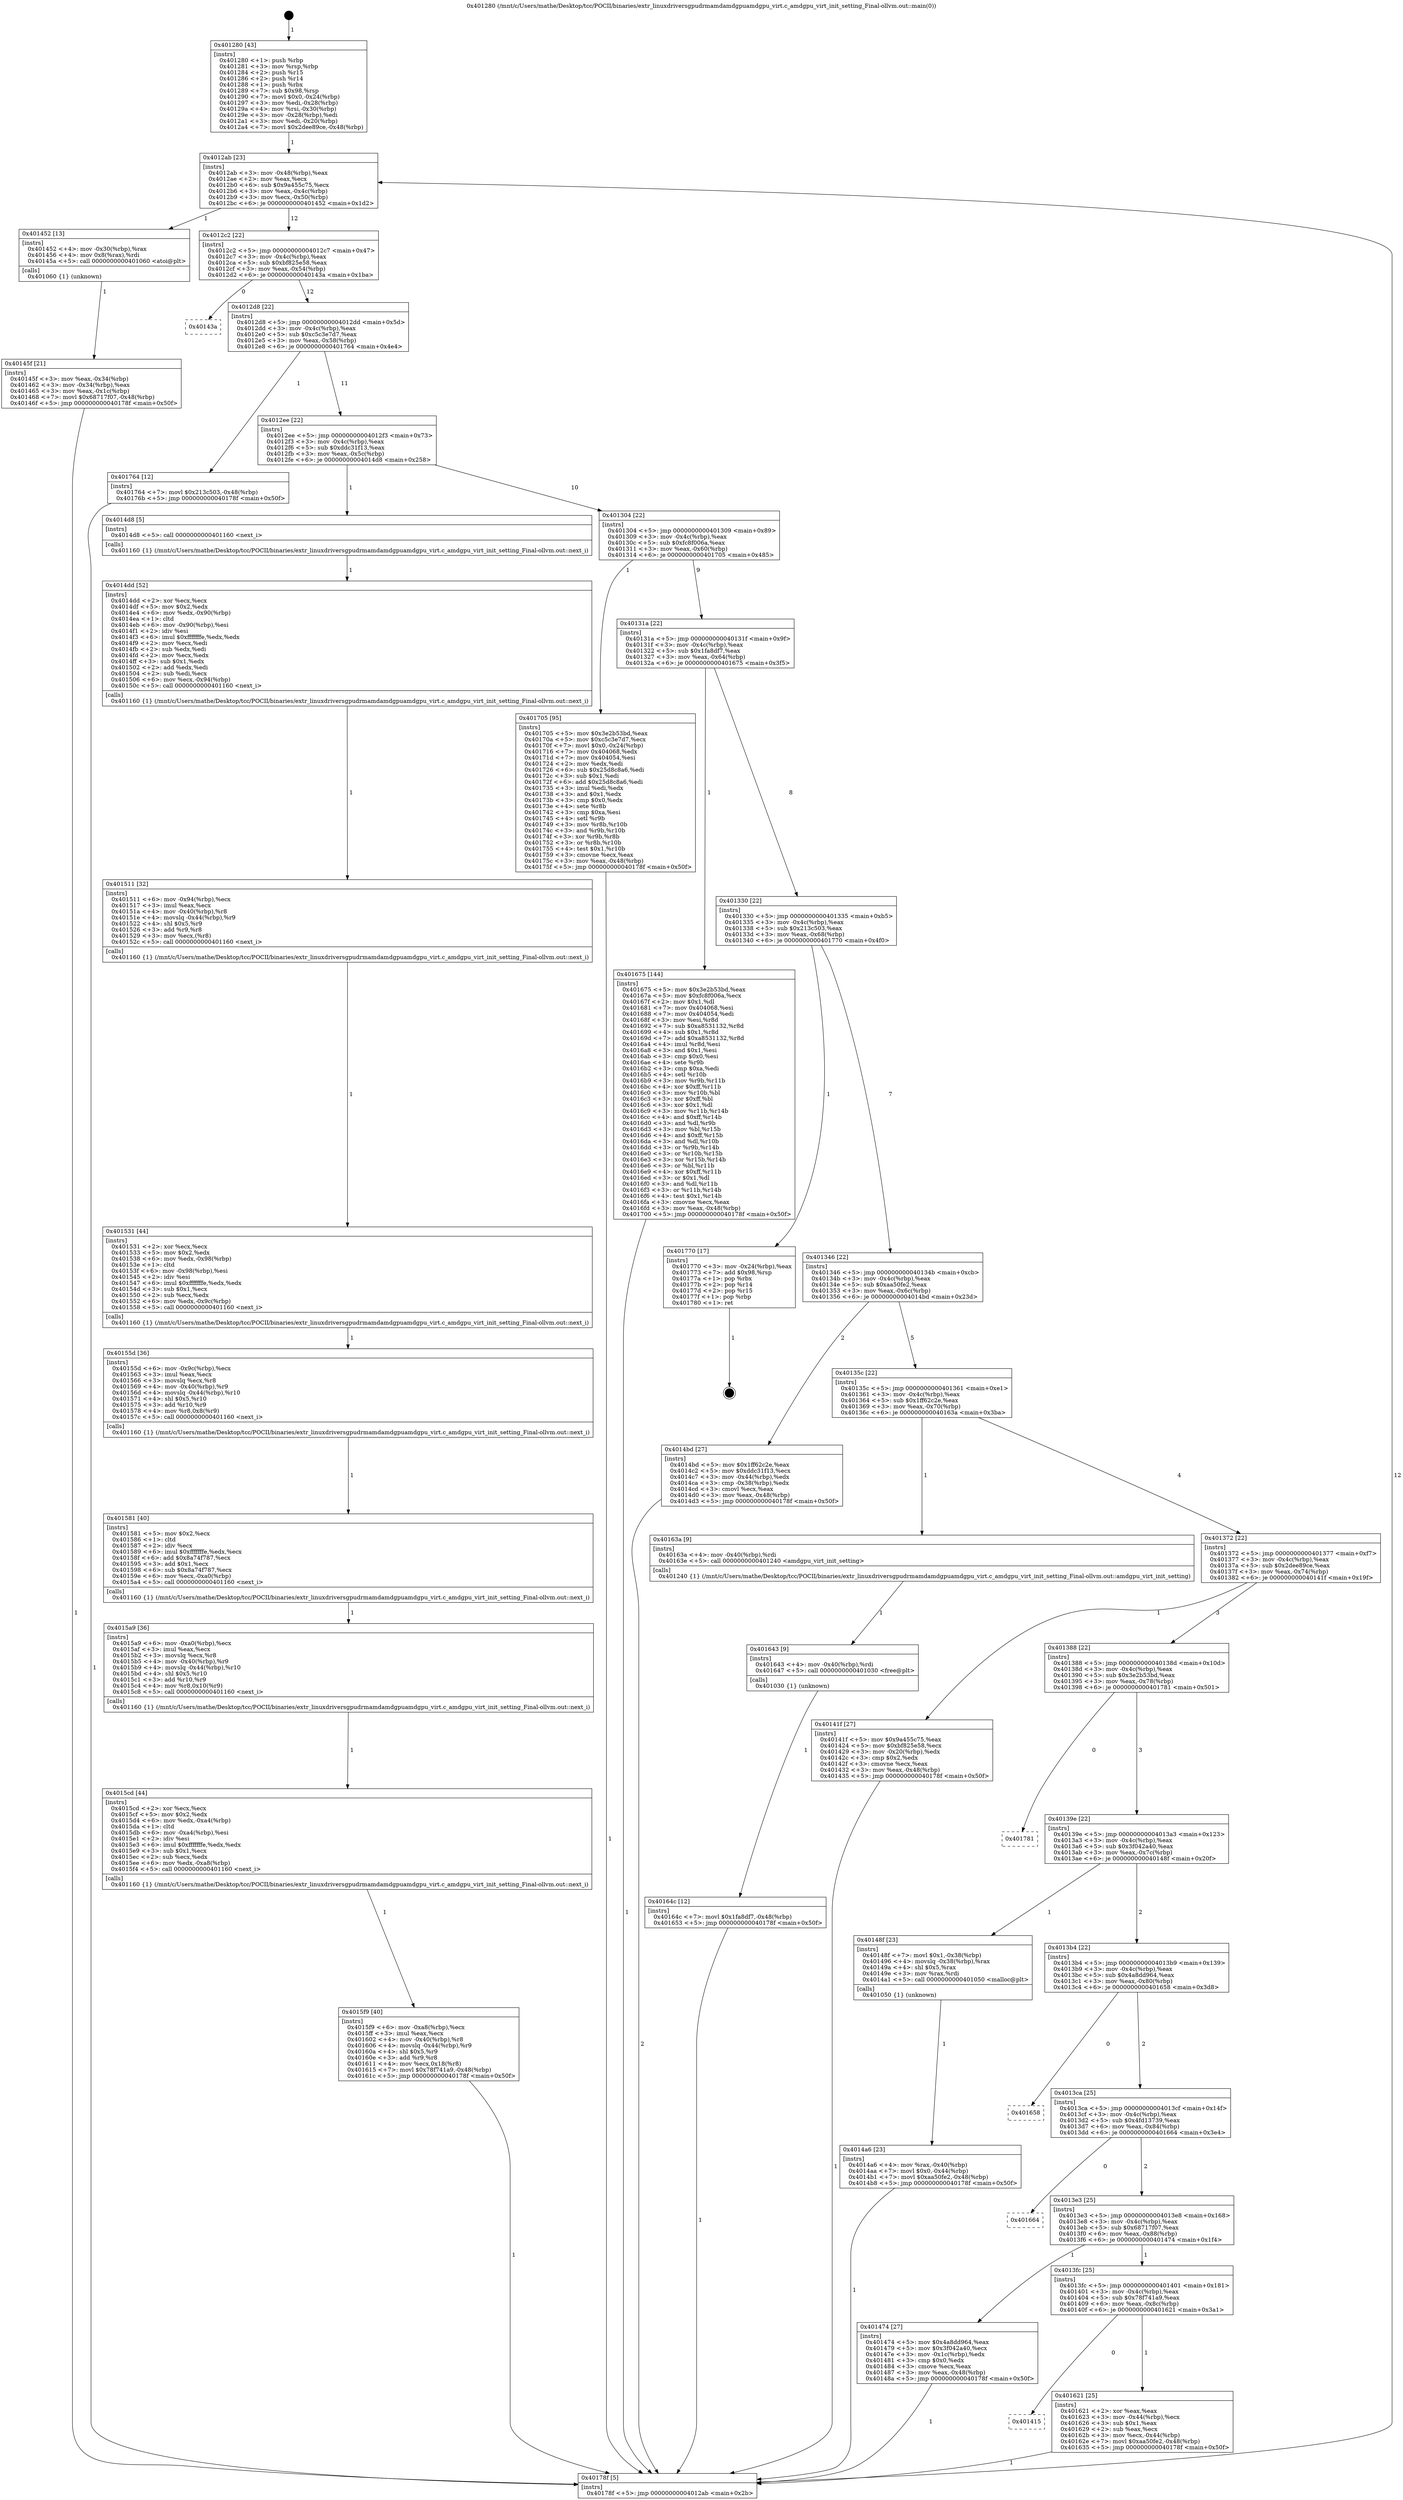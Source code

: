 digraph "0x401280" {
  label = "0x401280 (/mnt/c/Users/mathe/Desktop/tcc/POCII/binaries/extr_linuxdriversgpudrmamdamdgpuamdgpu_virt.c_amdgpu_virt_init_setting_Final-ollvm.out::main(0))"
  labelloc = "t"
  node[shape=record]

  Entry [label="",width=0.3,height=0.3,shape=circle,fillcolor=black,style=filled]
  "0x4012ab" [label="{
     0x4012ab [23]\l
     | [instrs]\l
     &nbsp;&nbsp;0x4012ab \<+3\>: mov -0x48(%rbp),%eax\l
     &nbsp;&nbsp;0x4012ae \<+2\>: mov %eax,%ecx\l
     &nbsp;&nbsp;0x4012b0 \<+6\>: sub $0x9a455c75,%ecx\l
     &nbsp;&nbsp;0x4012b6 \<+3\>: mov %eax,-0x4c(%rbp)\l
     &nbsp;&nbsp;0x4012b9 \<+3\>: mov %ecx,-0x50(%rbp)\l
     &nbsp;&nbsp;0x4012bc \<+6\>: je 0000000000401452 \<main+0x1d2\>\l
  }"]
  "0x401452" [label="{
     0x401452 [13]\l
     | [instrs]\l
     &nbsp;&nbsp;0x401452 \<+4\>: mov -0x30(%rbp),%rax\l
     &nbsp;&nbsp;0x401456 \<+4\>: mov 0x8(%rax),%rdi\l
     &nbsp;&nbsp;0x40145a \<+5\>: call 0000000000401060 \<atoi@plt\>\l
     | [calls]\l
     &nbsp;&nbsp;0x401060 \{1\} (unknown)\l
  }"]
  "0x4012c2" [label="{
     0x4012c2 [22]\l
     | [instrs]\l
     &nbsp;&nbsp;0x4012c2 \<+5\>: jmp 00000000004012c7 \<main+0x47\>\l
     &nbsp;&nbsp;0x4012c7 \<+3\>: mov -0x4c(%rbp),%eax\l
     &nbsp;&nbsp;0x4012ca \<+5\>: sub $0xbf825e58,%eax\l
     &nbsp;&nbsp;0x4012cf \<+3\>: mov %eax,-0x54(%rbp)\l
     &nbsp;&nbsp;0x4012d2 \<+6\>: je 000000000040143a \<main+0x1ba\>\l
  }"]
  Exit [label="",width=0.3,height=0.3,shape=circle,fillcolor=black,style=filled,peripheries=2]
  "0x40143a" [label="{
     0x40143a\l
  }", style=dashed]
  "0x4012d8" [label="{
     0x4012d8 [22]\l
     | [instrs]\l
     &nbsp;&nbsp;0x4012d8 \<+5\>: jmp 00000000004012dd \<main+0x5d\>\l
     &nbsp;&nbsp;0x4012dd \<+3\>: mov -0x4c(%rbp),%eax\l
     &nbsp;&nbsp;0x4012e0 \<+5\>: sub $0xc5c3e7d7,%eax\l
     &nbsp;&nbsp;0x4012e5 \<+3\>: mov %eax,-0x58(%rbp)\l
     &nbsp;&nbsp;0x4012e8 \<+6\>: je 0000000000401764 \<main+0x4e4\>\l
  }"]
  "0x40164c" [label="{
     0x40164c [12]\l
     | [instrs]\l
     &nbsp;&nbsp;0x40164c \<+7\>: movl $0x1fa8df7,-0x48(%rbp)\l
     &nbsp;&nbsp;0x401653 \<+5\>: jmp 000000000040178f \<main+0x50f\>\l
  }"]
  "0x401764" [label="{
     0x401764 [12]\l
     | [instrs]\l
     &nbsp;&nbsp;0x401764 \<+7\>: movl $0x213c503,-0x48(%rbp)\l
     &nbsp;&nbsp;0x40176b \<+5\>: jmp 000000000040178f \<main+0x50f\>\l
  }"]
  "0x4012ee" [label="{
     0x4012ee [22]\l
     | [instrs]\l
     &nbsp;&nbsp;0x4012ee \<+5\>: jmp 00000000004012f3 \<main+0x73\>\l
     &nbsp;&nbsp;0x4012f3 \<+3\>: mov -0x4c(%rbp),%eax\l
     &nbsp;&nbsp;0x4012f6 \<+5\>: sub $0xddc31f13,%eax\l
     &nbsp;&nbsp;0x4012fb \<+3\>: mov %eax,-0x5c(%rbp)\l
     &nbsp;&nbsp;0x4012fe \<+6\>: je 00000000004014d8 \<main+0x258\>\l
  }"]
  "0x401643" [label="{
     0x401643 [9]\l
     | [instrs]\l
     &nbsp;&nbsp;0x401643 \<+4\>: mov -0x40(%rbp),%rdi\l
     &nbsp;&nbsp;0x401647 \<+5\>: call 0000000000401030 \<free@plt\>\l
     | [calls]\l
     &nbsp;&nbsp;0x401030 \{1\} (unknown)\l
  }"]
  "0x4014d8" [label="{
     0x4014d8 [5]\l
     | [instrs]\l
     &nbsp;&nbsp;0x4014d8 \<+5\>: call 0000000000401160 \<next_i\>\l
     | [calls]\l
     &nbsp;&nbsp;0x401160 \{1\} (/mnt/c/Users/mathe/Desktop/tcc/POCII/binaries/extr_linuxdriversgpudrmamdamdgpuamdgpu_virt.c_amdgpu_virt_init_setting_Final-ollvm.out::next_i)\l
  }"]
  "0x401304" [label="{
     0x401304 [22]\l
     | [instrs]\l
     &nbsp;&nbsp;0x401304 \<+5\>: jmp 0000000000401309 \<main+0x89\>\l
     &nbsp;&nbsp;0x401309 \<+3\>: mov -0x4c(%rbp),%eax\l
     &nbsp;&nbsp;0x40130c \<+5\>: sub $0xfc8f006a,%eax\l
     &nbsp;&nbsp;0x401311 \<+3\>: mov %eax,-0x60(%rbp)\l
     &nbsp;&nbsp;0x401314 \<+6\>: je 0000000000401705 \<main+0x485\>\l
  }"]
  "0x401415" [label="{
     0x401415\l
  }", style=dashed]
  "0x401705" [label="{
     0x401705 [95]\l
     | [instrs]\l
     &nbsp;&nbsp;0x401705 \<+5\>: mov $0x3e2b53bd,%eax\l
     &nbsp;&nbsp;0x40170a \<+5\>: mov $0xc5c3e7d7,%ecx\l
     &nbsp;&nbsp;0x40170f \<+7\>: movl $0x0,-0x24(%rbp)\l
     &nbsp;&nbsp;0x401716 \<+7\>: mov 0x404068,%edx\l
     &nbsp;&nbsp;0x40171d \<+7\>: mov 0x404054,%esi\l
     &nbsp;&nbsp;0x401724 \<+2\>: mov %edx,%edi\l
     &nbsp;&nbsp;0x401726 \<+6\>: sub $0x25d8c8a6,%edi\l
     &nbsp;&nbsp;0x40172c \<+3\>: sub $0x1,%edi\l
     &nbsp;&nbsp;0x40172f \<+6\>: add $0x25d8c8a6,%edi\l
     &nbsp;&nbsp;0x401735 \<+3\>: imul %edi,%edx\l
     &nbsp;&nbsp;0x401738 \<+3\>: and $0x1,%edx\l
     &nbsp;&nbsp;0x40173b \<+3\>: cmp $0x0,%edx\l
     &nbsp;&nbsp;0x40173e \<+4\>: sete %r8b\l
     &nbsp;&nbsp;0x401742 \<+3\>: cmp $0xa,%esi\l
     &nbsp;&nbsp;0x401745 \<+4\>: setl %r9b\l
     &nbsp;&nbsp;0x401749 \<+3\>: mov %r8b,%r10b\l
     &nbsp;&nbsp;0x40174c \<+3\>: and %r9b,%r10b\l
     &nbsp;&nbsp;0x40174f \<+3\>: xor %r9b,%r8b\l
     &nbsp;&nbsp;0x401752 \<+3\>: or %r8b,%r10b\l
     &nbsp;&nbsp;0x401755 \<+4\>: test $0x1,%r10b\l
     &nbsp;&nbsp;0x401759 \<+3\>: cmovne %ecx,%eax\l
     &nbsp;&nbsp;0x40175c \<+3\>: mov %eax,-0x48(%rbp)\l
     &nbsp;&nbsp;0x40175f \<+5\>: jmp 000000000040178f \<main+0x50f\>\l
  }"]
  "0x40131a" [label="{
     0x40131a [22]\l
     | [instrs]\l
     &nbsp;&nbsp;0x40131a \<+5\>: jmp 000000000040131f \<main+0x9f\>\l
     &nbsp;&nbsp;0x40131f \<+3\>: mov -0x4c(%rbp),%eax\l
     &nbsp;&nbsp;0x401322 \<+5\>: sub $0x1fa8df7,%eax\l
     &nbsp;&nbsp;0x401327 \<+3\>: mov %eax,-0x64(%rbp)\l
     &nbsp;&nbsp;0x40132a \<+6\>: je 0000000000401675 \<main+0x3f5\>\l
  }"]
  "0x401621" [label="{
     0x401621 [25]\l
     | [instrs]\l
     &nbsp;&nbsp;0x401621 \<+2\>: xor %eax,%eax\l
     &nbsp;&nbsp;0x401623 \<+3\>: mov -0x44(%rbp),%ecx\l
     &nbsp;&nbsp;0x401626 \<+3\>: sub $0x1,%eax\l
     &nbsp;&nbsp;0x401629 \<+2\>: sub %eax,%ecx\l
     &nbsp;&nbsp;0x40162b \<+3\>: mov %ecx,-0x44(%rbp)\l
     &nbsp;&nbsp;0x40162e \<+7\>: movl $0xaa50fe2,-0x48(%rbp)\l
     &nbsp;&nbsp;0x401635 \<+5\>: jmp 000000000040178f \<main+0x50f\>\l
  }"]
  "0x401675" [label="{
     0x401675 [144]\l
     | [instrs]\l
     &nbsp;&nbsp;0x401675 \<+5\>: mov $0x3e2b53bd,%eax\l
     &nbsp;&nbsp;0x40167a \<+5\>: mov $0xfc8f006a,%ecx\l
     &nbsp;&nbsp;0x40167f \<+2\>: mov $0x1,%dl\l
     &nbsp;&nbsp;0x401681 \<+7\>: mov 0x404068,%esi\l
     &nbsp;&nbsp;0x401688 \<+7\>: mov 0x404054,%edi\l
     &nbsp;&nbsp;0x40168f \<+3\>: mov %esi,%r8d\l
     &nbsp;&nbsp;0x401692 \<+7\>: sub $0xa8531132,%r8d\l
     &nbsp;&nbsp;0x401699 \<+4\>: sub $0x1,%r8d\l
     &nbsp;&nbsp;0x40169d \<+7\>: add $0xa8531132,%r8d\l
     &nbsp;&nbsp;0x4016a4 \<+4\>: imul %r8d,%esi\l
     &nbsp;&nbsp;0x4016a8 \<+3\>: and $0x1,%esi\l
     &nbsp;&nbsp;0x4016ab \<+3\>: cmp $0x0,%esi\l
     &nbsp;&nbsp;0x4016ae \<+4\>: sete %r9b\l
     &nbsp;&nbsp;0x4016b2 \<+3\>: cmp $0xa,%edi\l
     &nbsp;&nbsp;0x4016b5 \<+4\>: setl %r10b\l
     &nbsp;&nbsp;0x4016b9 \<+3\>: mov %r9b,%r11b\l
     &nbsp;&nbsp;0x4016bc \<+4\>: xor $0xff,%r11b\l
     &nbsp;&nbsp;0x4016c0 \<+3\>: mov %r10b,%bl\l
     &nbsp;&nbsp;0x4016c3 \<+3\>: xor $0xff,%bl\l
     &nbsp;&nbsp;0x4016c6 \<+3\>: xor $0x1,%dl\l
     &nbsp;&nbsp;0x4016c9 \<+3\>: mov %r11b,%r14b\l
     &nbsp;&nbsp;0x4016cc \<+4\>: and $0xff,%r14b\l
     &nbsp;&nbsp;0x4016d0 \<+3\>: and %dl,%r9b\l
     &nbsp;&nbsp;0x4016d3 \<+3\>: mov %bl,%r15b\l
     &nbsp;&nbsp;0x4016d6 \<+4\>: and $0xff,%r15b\l
     &nbsp;&nbsp;0x4016da \<+3\>: and %dl,%r10b\l
     &nbsp;&nbsp;0x4016dd \<+3\>: or %r9b,%r14b\l
     &nbsp;&nbsp;0x4016e0 \<+3\>: or %r10b,%r15b\l
     &nbsp;&nbsp;0x4016e3 \<+3\>: xor %r15b,%r14b\l
     &nbsp;&nbsp;0x4016e6 \<+3\>: or %bl,%r11b\l
     &nbsp;&nbsp;0x4016e9 \<+4\>: xor $0xff,%r11b\l
     &nbsp;&nbsp;0x4016ed \<+3\>: or $0x1,%dl\l
     &nbsp;&nbsp;0x4016f0 \<+3\>: and %dl,%r11b\l
     &nbsp;&nbsp;0x4016f3 \<+3\>: or %r11b,%r14b\l
     &nbsp;&nbsp;0x4016f6 \<+4\>: test $0x1,%r14b\l
     &nbsp;&nbsp;0x4016fa \<+3\>: cmovne %ecx,%eax\l
     &nbsp;&nbsp;0x4016fd \<+3\>: mov %eax,-0x48(%rbp)\l
     &nbsp;&nbsp;0x401700 \<+5\>: jmp 000000000040178f \<main+0x50f\>\l
  }"]
  "0x401330" [label="{
     0x401330 [22]\l
     | [instrs]\l
     &nbsp;&nbsp;0x401330 \<+5\>: jmp 0000000000401335 \<main+0xb5\>\l
     &nbsp;&nbsp;0x401335 \<+3\>: mov -0x4c(%rbp),%eax\l
     &nbsp;&nbsp;0x401338 \<+5\>: sub $0x213c503,%eax\l
     &nbsp;&nbsp;0x40133d \<+3\>: mov %eax,-0x68(%rbp)\l
     &nbsp;&nbsp;0x401340 \<+6\>: je 0000000000401770 \<main+0x4f0\>\l
  }"]
  "0x4015f9" [label="{
     0x4015f9 [40]\l
     | [instrs]\l
     &nbsp;&nbsp;0x4015f9 \<+6\>: mov -0xa8(%rbp),%ecx\l
     &nbsp;&nbsp;0x4015ff \<+3\>: imul %eax,%ecx\l
     &nbsp;&nbsp;0x401602 \<+4\>: mov -0x40(%rbp),%r8\l
     &nbsp;&nbsp;0x401606 \<+4\>: movslq -0x44(%rbp),%r9\l
     &nbsp;&nbsp;0x40160a \<+4\>: shl $0x5,%r9\l
     &nbsp;&nbsp;0x40160e \<+3\>: add %r9,%r8\l
     &nbsp;&nbsp;0x401611 \<+4\>: mov %ecx,0x18(%r8)\l
     &nbsp;&nbsp;0x401615 \<+7\>: movl $0x78f741a9,-0x48(%rbp)\l
     &nbsp;&nbsp;0x40161c \<+5\>: jmp 000000000040178f \<main+0x50f\>\l
  }"]
  "0x401770" [label="{
     0x401770 [17]\l
     | [instrs]\l
     &nbsp;&nbsp;0x401770 \<+3\>: mov -0x24(%rbp),%eax\l
     &nbsp;&nbsp;0x401773 \<+7\>: add $0x98,%rsp\l
     &nbsp;&nbsp;0x40177a \<+1\>: pop %rbx\l
     &nbsp;&nbsp;0x40177b \<+2\>: pop %r14\l
     &nbsp;&nbsp;0x40177d \<+2\>: pop %r15\l
     &nbsp;&nbsp;0x40177f \<+1\>: pop %rbp\l
     &nbsp;&nbsp;0x401780 \<+1\>: ret\l
  }"]
  "0x401346" [label="{
     0x401346 [22]\l
     | [instrs]\l
     &nbsp;&nbsp;0x401346 \<+5\>: jmp 000000000040134b \<main+0xcb\>\l
     &nbsp;&nbsp;0x40134b \<+3\>: mov -0x4c(%rbp),%eax\l
     &nbsp;&nbsp;0x40134e \<+5\>: sub $0xaa50fe2,%eax\l
     &nbsp;&nbsp;0x401353 \<+3\>: mov %eax,-0x6c(%rbp)\l
     &nbsp;&nbsp;0x401356 \<+6\>: je 00000000004014bd \<main+0x23d\>\l
  }"]
  "0x4015cd" [label="{
     0x4015cd [44]\l
     | [instrs]\l
     &nbsp;&nbsp;0x4015cd \<+2\>: xor %ecx,%ecx\l
     &nbsp;&nbsp;0x4015cf \<+5\>: mov $0x2,%edx\l
     &nbsp;&nbsp;0x4015d4 \<+6\>: mov %edx,-0xa4(%rbp)\l
     &nbsp;&nbsp;0x4015da \<+1\>: cltd\l
     &nbsp;&nbsp;0x4015db \<+6\>: mov -0xa4(%rbp),%esi\l
     &nbsp;&nbsp;0x4015e1 \<+2\>: idiv %esi\l
     &nbsp;&nbsp;0x4015e3 \<+6\>: imul $0xfffffffe,%edx,%edx\l
     &nbsp;&nbsp;0x4015e9 \<+3\>: sub $0x1,%ecx\l
     &nbsp;&nbsp;0x4015ec \<+2\>: sub %ecx,%edx\l
     &nbsp;&nbsp;0x4015ee \<+6\>: mov %edx,-0xa8(%rbp)\l
     &nbsp;&nbsp;0x4015f4 \<+5\>: call 0000000000401160 \<next_i\>\l
     | [calls]\l
     &nbsp;&nbsp;0x401160 \{1\} (/mnt/c/Users/mathe/Desktop/tcc/POCII/binaries/extr_linuxdriversgpudrmamdamdgpuamdgpu_virt.c_amdgpu_virt_init_setting_Final-ollvm.out::next_i)\l
  }"]
  "0x4014bd" [label="{
     0x4014bd [27]\l
     | [instrs]\l
     &nbsp;&nbsp;0x4014bd \<+5\>: mov $0x1ff62c2e,%eax\l
     &nbsp;&nbsp;0x4014c2 \<+5\>: mov $0xddc31f13,%ecx\l
     &nbsp;&nbsp;0x4014c7 \<+3\>: mov -0x44(%rbp),%edx\l
     &nbsp;&nbsp;0x4014ca \<+3\>: cmp -0x38(%rbp),%edx\l
     &nbsp;&nbsp;0x4014cd \<+3\>: cmovl %ecx,%eax\l
     &nbsp;&nbsp;0x4014d0 \<+3\>: mov %eax,-0x48(%rbp)\l
     &nbsp;&nbsp;0x4014d3 \<+5\>: jmp 000000000040178f \<main+0x50f\>\l
  }"]
  "0x40135c" [label="{
     0x40135c [22]\l
     | [instrs]\l
     &nbsp;&nbsp;0x40135c \<+5\>: jmp 0000000000401361 \<main+0xe1\>\l
     &nbsp;&nbsp;0x401361 \<+3\>: mov -0x4c(%rbp),%eax\l
     &nbsp;&nbsp;0x401364 \<+5\>: sub $0x1ff62c2e,%eax\l
     &nbsp;&nbsp;0x401369 \<+3\>: mov %eax,-0x70(%rbp)\l
     &nbsp;&nbsp;0x40136c \<+6\>: je 000000000040163a \<main+0x3ba\>\l
  }"]
  "0x4015a9" [label="{
     0x4015a9 [36]\l
     | [instrs]\l
     &nbsp;&nbsp;0x4015a9 \<+6\>: mov -0xa0(%rbp),%ecx\l
     &nbsp;&nbsp;0x4015af \<+3\>: imul %eax,%ecx\l
     &nbsp;&nbsp;0x4015b2 \<+3\>: movslq %ecx,%r8\l
     &nbsp;&nbsp;0x4015b5 \<+4\>: mov -0x40(%rbp),%r9\l
     &nbsp;&nbsp;0x4015b9 \<+4\>: movslq -0x44(%rbp),%r10\l
     &nbsp;&nbsp;0x4015bd \<+4\>: shl $0x5,%r10\l
     &nbsp;&nbsp;0x4015c1 \<+3\>: add %r10,%r9\l
     &nbsp;&nbsp;0x4015c4 \<+4\>: mov %r8,0x10(%r9)\l
     &nbsp;&nbsp;0x4015c8 \<+5\>: call 0000000000401160 \<next_i\>\l
     | [calls]\l
     &nbsp;&nbsp;0x401160 \{1\} (/mnt/c/Users/mathe/Desktop/tcc/POCII/binaries/extr_linuxdriversgpudrmamdamdgpuamdgpu_virt.c_amdgpu_virt_init_setting_Final-ollvm.out::next_i)\l
  }"]
  "0x40163a" [label="{
     0x40163a [9]\l
     | [instrs]\l
     &nbsp;&nbsp;0x40163a \<+4\>: mov -0x40(%rbp),%rdi\l
     &nbsp;&nbsp;0x40163e \<+5\>: call 0000000000401240 \<amdgpu_virt_init_setting\>\l
     | [calls]\l
     &nbsp;&nbsp;0x401240 \{1\} (/mnt/c/Users/mathe/Desktop/tcc/POCII/binaries/extr_linuxdriversgpudrmamdamdgpuamdgpu_virt.c_amdgpu_virt_init_setting_Final-ollvm.out::amdgpu_virt_init_setting)\l
  }"]
  "0x401372" [label="{
     0x401372 [22]\l
     | [instrs]\l
     &nbsp;&nbsp;0x401372 \<+5\>: jmp 0000000000401377 \<main+0xf7\>\l
     &nbsp;&nbsp;0x401377 \<+3\>: mov -0x4c(%rbp),%eax\l
     &nbsp;&nbsp;0x40137a \<+5\>: sub $0x2dee89ce,%eax\l
     &nbsp;&nbsp;0x40137f \<+3\>: mov %eax,-0x74(%rbp)\l
     &nbsp;&nbsp;0x401382 \<+6\>: je 000000000040141f \<main+0x19f\>\l
  }"]
  "0x401581" [label="{
     0x401581 [40]\l
     | [instrs]\l
     &nbsp;&nbsp;0x401581 \<+5\>: mov $0x2,%ecx\l
     &nbsp;&nbsp;0x401586 \<+1\>: cltd\l
     &nbsp;&nbsp;0x401587 \<+2\>: idiv %ecx\l
     &nbsp;&nbsp;0x401589 \<+6\>: imul $0xfffffffe,%edx,%ecx\l
     &nbsp;&nbsp;0x40158f \<+6\>: add $0x8a74f787,%ecx\l
     &nbsp;&nbsp;0x401595 \<+3\>: add $0x1,%ecx\l
     &nbsp;&nbsp;0x401598 \<+6\>: sub $0x8a74f787,%ecx\l
     &nbsp;&nbsp;0x40159e \<+6\>: mov %ecx,-0xa0(%rbp)\l
     &nbsp;&nbsp;0x4015a4 \<+5\>: call 0000000000401160 \<next_i\>\l
     | [calls]\l
     &nbsp;&nbsp;0x401160 \{1\} (/mnt/c/Users/mathe/Desktop/tcc/POCII/binaries/extr_linuxdriversgpudrmamdamdgpuamdgpu_virt.c_amdgpu_virt_init_setting_Final-ollvm.out::next_i)\l
  }"]
  "0x40141f" [label="{
     0x40141f [27]\l
     | [instrs]\l
     &nbsp;&nbsp;0x40141f \<+5\>: mov $0x9a455c75,%eax\l
     &nbsp;&nbsp;0x401424 \<+5\>: mov $0xbf825e58,%ecx\l
     &nbsp;&nbsp;0x401429 \<+3\>: mov -0x20(%rbp),%edx\l
     &nbsp;&nbsp;0x40142c \<+3\>: cmp $0x2,%edx\l
     &nbsp;&nbsp;0x40142f \<+3\>: cmovne %ecx,%eax\l
     &nbsp;&nbsp;0x401432 \<+3\>: mov %eax,-0x48(%rbp)\l
     &nbsp;&nbsp;0x401435 \<+5\>: jmp 000000000040178f \<main+0x50f\>\l
  }"]
  "0x401388" [label="{
     0x401388 [22]\l
     | [instrs]\l
     &nbsp;&nbsp;0x401388 \<+5\>: jmp 000000000040138d \<main+0x10d\>\l
     &nbsp;&nbsp;0x40138d \<+3\>: mov -0x4c(%rbp),%eax\l
     &nbsp;&nbsp;0x401390 \<+5\>: sub $0x3e2b53bd,%eax\l
     &nbsp;&nbsp;0x401395 \<+3\>: mov %eax,-0x78(%rbp)\l
     &nbsp;&nbsp;0x401398 \<+6\>: je 0000000000401781 \<main+0x501\>\l
  }"]
  "0x40178f" [label="{
     0x40178f [5]\l
     | [instrs]\l
     &nbsp;&nbsp;0x40178f \<+5\>: jmp 00000000004012ab \<main+0x2b\>\l
  }"]
  "0x401280" [label="{
     0x401280 [43]\l
     | [instrs]\l
     &nbsp;&nbsp;0x401280 \<+1\>: push %rbp\l
     &nbsp;&nbsp;0x401281 \<+3\>: mov %rsp,%rbp\l
     &nbsp;&nbsp;0x401284 \<+2\>: push %r15\l
     &nbsp;&nbsp;0x401286 \<+2\>: push %r14\l
     &nbsp;&nbsp;0x401288 \<+1\>: push %rbx\l
     &nbsp;&nbsp;0x401289 \<+7\>: sub $0x98,%rsp\l
     &nbsp;&nbsp;0x401290 \<+7\>: movl $0x0,-0x24(%rbp)\l
     &nbsp;&nbsp;0x401297 \<+3\>: mov %edi,-0x28(%rbp)\l
     &nbsp;&nbsp;0x40129a \<+4\>: mov %rsi,-0x30(%rbp)\l
     &nbsp;&nbsp;0x40129e \<+3\>: mov -0x28(%rbp),%edi\l
     &nbsp;&nbsp;0x4012a1 \<+3\>: mov %edi,-0x20(%rbp)\l
     &nbsp;&nbsp;0x4012a4 \<+7\>: movl $0x2dee89ce,-0x48(%rbp)\l
  }"]
  "0x40145f" [label="{
     0x40145f [21]\l
     | [instrs]\l
     &nbsp;&nbsp;0x40145f \<+3\>: mov %eax,-0x34(%rbp)\l
     &nbsp;&nbsp;0x401462 \<+3\>: mov -0x34(%rbp),%eax\l
     &nbsp;&nbsp;0x401465 \<+3\>: mov %eax,-0x1c(%rbp)\l
     &nbsp;&nbsp;0x401468 \<+7\>: movl $0x68717f07,-0x48(%rbp)\l
     &nbsp;&nbsp;0x40146f \<+5\>: jmp 000000000040178f \<main+0x50f\>\l
  }"]
  "0x40155d" [label="{
     0x40155d [36]\l
     | [instrs]\l
     &nbsp;&nbsp;0x40155d \<+6\>: mov -0x9c(%rbp),%ecx\l
     &nbsp;&nbsp;0x401563 \<+3\>: imul %eax,%ecx\l
     &nbsp;&nbsp;0x401566 \<+3\>: movslq %ecx,%r8\l
     &nbsp;&nbsp;0x401569 \<+4\>: mov -0x40(%rbp),%r9\l
     &nbsp;&nbsp;0x40156d \<+4\>: movslq -0x44(%rbp),%r10\l
     &nbsp;&nbsp;0x401571 \<+4\>: shl $0x5,%r10\l
     &nbsp;&nbsp;0x401575 \<+3\>: add %r10,%r9\l
     &nbsp;&nbsp;0x401578 \<+4\>: mov %r8,0x8(%r9)\l
     &nbsp;&nbsp;0x40157c \<+5\>: call 0000000000401160 \<next_i\>\l
     | [calls]\l
     &nbsp;&nbsp;0x401160 \{1\} (/mnt/c/Users/mathe/Desktop/tcc/POCII/binaries/extr_linuxdriversgpudrmamdamdgpuamdgpu_virt.c_amdgpu_virt_init_setting_Final-ollvm.out::next_i)\l
  }"]
  "0x401781" [label="{
     0x401781\l
  }", style=dashed]
  "0x40139e" [label="{
     0x40139e [22]\l
     | [instrs]\l
     &nbsp;&nbsp;0x40139e \<+5\>: jmp 00000000004013a3 \<main+0x123\>\l
     &nbsp;&nbsp;0x4013a3 \<+3\>: mov -0x4c(%rbp),%eax\l
     &nbsp;&nbsp;0x4013a6 \<+5\>: sub $0x3f042a40,%eax\l
     &nbsp;&nbsp;0x4013ab \<+3\>: mov %eax,-0x7c(%rbp)\l
     &nbsp;&nbsp;0x4013ae \<+6\>: je 000000000040148f \<main+0x20f\>\l
  }"]
  "0x401531" [label="{
     0x401531 [44]\l
     | [instrs]\l
     &nbsp;&nbsp;0x401531 \<+2\>: xor %ecx,%ecx\l
     &nbsp;&nbsp;0x401533 \<+5\>: mov $0x2,%edx\l
     &nbsp;&nbsp;0x401538 \<+6\>: mov %edx,-0x98(%rbp)\l
     &nbsp;&nbsp;0x40153e \<+1\>: cltd\l
     &nbsp;&nbsp;0x40153f \<+6\>: mov -0x98(%rbp),%esi\l
     &nbsp;&nbsp;0x401545 \<+2\>: idiv %esi\l
     &nbsp;&nbsp;0x401547 \<+6\>: imul $0xfffffffe,%edx,%edx\l
     &nbsp;&nbsp;0x40154d \<+3\>: sub $0x1,%ecx\l
     &nbsp;&nbsp;0x401550 \<+2\>: sub %ecx,%edx\l
     &nbsp;&nbsp;0x401552 \<+6\>: mov %edx,-0x9c(%rbp)\l
     &nbsp;&nbsp;0x401558 \<+5\>: call 0000000000401160 \<next_i\>\l
     | [calls]\l
     &nbsp;&nbsp;0x401160 \{1\} (/mnt/c/Users/mathe/Desktop/tcc/POCII/binaries/extr_linuxdriversgpudrmamdamdgpuamdgpu_virt.c_amdgpu_virt_init_setting_Final-ollvm.out::next_i)\l
  }"]
  "0x40148f" [label="{
     0x40148f [23]\l
     | [instrs]\l
     &nbsp;&nbsp;0x40148f \<+7\>: movl $0x1,-0x38(%rbp)\l
     &nbsp;&nbsp;0x401496 \<+4\>: movslq -0x38(%rbp),%rax\l
     &nbsp;&nbsp;0x40149a \<+4\>: shl $0x5,%rax\l
     &nbsp;&nbsp;0x40149e \<+3\>: mov %rax,%rdi\l
     &nbsp;&nbsp;0x4014a1 \<+5\>: call 0000000000401050 \<malloc@plt\>\l
     | [calls]\l
     &nbsp;&nbsp;0x401050 \{1\} (unknown)\l
  }"]
  "0x4013b4" [label="{
     0x4013b4 [22]\l
     | [instrs]\l
     &nbsp;&nbsp;0x4013b4 \<+5\>: jmp 00000000004013b9 \<main+0x139\>\l
     &nbsp;&nbsp;0x4013b9 \<+3\>: mov -0x4c(%rbp),%eax\l
     &nbsp;&nbsp;0x4013bc \<+5\>: sub $0x4a8dd964,%eax\l
     &nbsp;&nbsp;0x4013c1 \<+3\>: mov %eax,-0x80(%rbp)\l
     &nbsp;&nbsp;0x4013c4 \<+6\>: je 0000000000401658 \<main+0x3d8\>\l
  }"]
  "0x401511" [label="{
     0x401511 [32]\l
     | [instrs]\l
     &nbsp;&nbsp;0x401511 \<+6\>: mov -0x94(%rbp),%ecx\l
     &nbsp;&nbsp;0x401517 \<+3\>: imul %eax,%ecx\l
     &nbsp;&nbsp;0x40151a \<+4\>: mov -0x40(%rbp),%r8\l
     &nbsp;&nbsp;0x40151e \<+4\>: movslq -0x44(%rbp),%r9\l
     &nbsp;&nbsp;0x401522 \<+4\>: shl $0x5,%r9\l
     &nbsp;&nbsp;0x401526 \<+3\>: add %r9,%r8\l
     &nbsp;&nbsp;0x401529 \<+3\>: mov %ecx,(%r8)\l
     &nbsp;&nbsp;0x40152c \<+5\>: call 0000000000401160 \<next_i\>\l
     | [calls]\l
     &nbsp;&nbsp;0x401160 \{1\} (/mnt/c/Users/mathe/Desktop/tcc/POCII/binaries/extr_linuxdriversgpudrmamdamdgpuamdgpu_virt.c_amdgpu_virt_init_setting_Final-ollvm.out::next_i)\l
  }"]
  "0x401658" [label="{
     0x401658\l
  }", style=dashed]
  "0x4013ca" [label="{
     0x4013ca [25]\l
     | [instrs]\l
     &nbsp;&nbsp;0x4013ca \<+5\>: jmp 00000000004013cf \<main+0x14f\>\l
     &nbsp;&nbsp;0x4013cf \<+3\>: mov -0x4c(%rbp),%eax\l
     &nbsp;&nbsp;0x4013d2 \<+5\>: sub $0x4fd13739,%eax\l
     &nbsp;&nbsp;0x4013d7 \<+6\>: mov %eax,-0x84(%rbp)\l
     &nbsp;&nbsp;0x4013dd \<+6\>: je 0000000000401664 \<main+0x3e4\>\l
  }"]
  "0x4014dd" [label="{
     0x4014dd [52]\l
     | [instrs]\l
     &nbsp;&nbsp;0x4014dd \<+2\>: xor %ecx,%ecx\l
     &nbsp;&nbsp;0x4014df \<+5\>: mov $0x2,%edx\l
     &nbsp;&nbsp;0x4014e4 \<+6\>: mov %edx,-0x90(%rbp)\l
     &nbsp;&nbsp;0x4014ea \<+1\>: cltd\l
     &nbsp;&nbsp;0x4014eb \<+6\>: mov -0x90(%rbp),%esi\l
     &nbsp;&nbsp;0x4014f1 \<+2\>: idiv %esi\l
     &nbsp;&nbsp;0x4014f3 \<+6\>: imul $0xfffffffe,%edx,%edx\l
     &nbsp;&nbsp;0x4014f9 \<+2\>: mov %ecx,%edi\l
     &nbsp;&nbsp;0x4014fb \<+2\>: sub %edx,%edi\l
     &nbsp;&nbsp;0x4014fd \<+2\>: mov %ecx,%edx\l
     &nbsp;&nbsp;0x4014ff \<+3\>: sub $0x1,%edx\l
     &nbsp;&nbsp;0x401502 \<+2\>: add %edx,%edi\l
     &nbsp;&nbsp;0x401504 \<+2\>: sub %edi,%ecx\l
     &nbsp;&nbsp;0x401506 \<+6\>: mov %ecx,-0x94(%rbp)\l
     &nbsp;&nbsp;0x40150c \<+5\>: call 0000000000401160 \<next_i\>\l
     | [calls]\l
     &nbsp;&nbsp;0x401160 \{1\} (/mnt/c/Users/mathe/Desktop/tcc/POCII/binaries/extr_linuxdriversgpudrmamdamdgpuamdgpu_virt.c_amdgpu_virt_init_setting_Final-ollvm.out::next_i)\l
  }"]
  "0x401664" [label="{
     0x401664\l
  }", style=dashed]
  "0x4013e3" [label="{
     0x4013e3 [25]\l
     | [instrs]\l
     &nbsp;&nbsp;0x4013e3 \<+5\>: jmp 00000000004013e8 \<main+0x168\>\l
     &nbsp;&nbsp;0x4013e8 \<+3\>: mov -0x4c(%rbp),%eax\l
     &nbsp;&nbsp;0x4013eb \<+5\>: sub $0x68717f07,%eax\l
     &nbsp;&nbsp;0x4013f0 \<+6\>: mov %eax,-0x88(%rbp)\l
     &nbsp;&nbsp;0x4013f6 \<+6\>: je 0000000000401474 \<main+0x1f4\>\l
  }"]
  "0x4014a6" [label="{
     0x4014a6 [23]\l
     | [instrs]\l
     &nbsp;&nbsp;0x4014a6 \<+4\>: mov %rax,-0x40(%rbp)\l
     &nbsp;&nbsp;0x4014aa \<+7\>: movl $0x0,-0x44(%rbp)\l
     &nbsp;&nbsp;0x4014b1 \<+7\>: movl $0xaa50fe2,-0x48(%rbp)\l
     &nbsp;&nbsp;0x4014b8 \<+5\>: jmp 000000000040178f \<main+0x50f\>\l
  }"]
  "0x401474" [label="{
     0x401474 [27]\l
     | [instrs]\l
     &nbsp;&nbsp;0x401474 \<+5\>: mov $0x4a8dd964,%eax\l
     &nbsp;&nbsp;0x401479 \<+5\>: mov $0x3f042a40,%ecx\l
     &nbsp;&nbsp;0x40147e \<+3\>: mov -0x1c(%rbp),%edx\l
     &nbsp;&nbsp;0x401481 \<+3\>: cmp $0x0,%edx\l
     &nbsp;&nbsp;0x401484 \<+3\>: cmove %ecx,%eax\l
     &nbsp;&nbsp;0x401487 \<+3\>: mov %eax,-0x48(%rbp)\l
     &nbsp;&nbsp;0x40148a \<+5\>: jmp 000000000040178f \<main+0x50f\>\l
  }"]
  "0x4013fc" [label="{
     0x4013fc [25]\l
     | [instrs]\l
     &nbsp;&nbsp;0x4013fc \<+5\>: jmp 0000000000401401 \<main+0x181\>\l
     &nbsp;&nbsp;0x401401 \<+3\>: mov -0x4c(%rbp),%eax\l
     &nbsp;&nbsp;0x401404 \<+5\>: sub $0x78f741a9,%eax\l
     &nbsp;&nbsp;0x401409 \<+6\>: mov %eax,-0x8c(%rbp)\l
     &nbsp;&nbsp;0x40140f \<+6\>: je 0000000000401621 \<main+0x3a1\>\l
  }"]
  Entry -> "0x401280" [label=" 1"]
  "0x4012ab" -> "0x401452" [label=" 1"]
  "0x4012ab" -> "0x4012c2" [label=" 12"]
  "0x401770" -> Exit [label=" 1"]
  "0x4012c2" -> "0x40143a" [label=" 0"]
  "0x4012c2" -> "0x4012d8" [label=" 12"]
  "0x401764" -> "0x40178f" [label=" 1"]
  "0x4012d8" -> "0x401764" [label=" 1"]
  "0x4012d8" -> "0x4012ee" [label=" 11"]
  "0x401705" -> "0x40178f" [label=" 1"]
  "0x4012ee" -> "0x4014d8" [label=" 1"]
  "0x4012ee" -> "0x401304" [label=" 10"]
  "0x401675" -> "0x40178f" [label=" 1"]
  "0x401304" -> "0x401705" [label=" 1"]
  "0x401304" -> "0x40131a" [label=" 9"]
  "0x40164c" -> "0x40178f" [label=" 1"]
  "0x40131a" -> "0x401675" [label=" 1"]
  "0x40131a" -> "0x401330" [label=" 8"]
  "0x401643" -> "0x40164c" [label=" 1"]
  "0x401330" -> "0x401770" [label=" 1"]
  "0x401330" -> "0x401346" [label=" 7"]
  "0x401621" -> "0x40178f" [label=" 1"]
  "0x401346" -> "0x4014bd" [label=" 2"]
  "0x401346" -> "0x40135c" [label=" 5"]
  "0x4013fc" -> "0x401415" [label=" 0"]
  "0x40135c" -> "0x40163a" [label=" 1"]
  "0x40135c" -> "0x401372" [label=" 4"]
  "0x4013fc" -> "0x401621" [label=" 1"]
  "0x401372" -> "0x40141f" [label=" 1"]
  "0x401372" -> "0x401388" [label=" 3"]
  "0x40141f" -> "0x40178f" [label=" 1"]
  "0x401280" -> "0x4012ab" [label=" 1"]
  "0x40178f" -> "0x4012ab" [label=" 12"]
  "0x401452" -> "0x40145f" [label=" 1"]
  "0x40145f" -> "0x40178f" [label=" 1"]
  "0x40163a" -> "0x401643" [label=" 1"]
  "0x401388" -> "0x401781" [label=" 0"]
  "0x401388" -> "0x40139e" [label=" 3"]
  "0x4015f9" -> "0x40178f" [label=" 1"]
  "0x40139e" -> "0x40148f" [label=" 1"]
  "0x40139e" -> "0x4013b4" [label=" 2"]
  "0x4015cd" -> "0x4015f9" [label=" 1"]
  "0x4013b4" -> "0x401658" [label=" 0"]
  "0x4013b4" -> "0x4013ca" [label=" 2"]
  "0x4015a9" -> "0x4015cd" [label=" 1"]
  "0x4013ca" -> "0x401664" [label=" 0"]
  "0x4013ca" -> "0x4013e3" [label=" 2"]
  "0x401581" -> "0x4015a9" [label=" 1"]
  "0x4013e3" -> "0x401474" [label=" 1"]
  "0x4013e3" -> "0x4013fc" [label=" 1"]
  "0x401474" -> "0x40178f" [label=" 1"]
  "0x40148f" -> "0x4014a6" [label=" 1"]
  "0x4014a6" -> "0x40178f" [label=" 1"]
  "0x4014bd" -> "0x40178f" [label=" 2"]
  "0x4014d8" -> "0x4014dd" [label=" 1"]
  "0x4014dd" -> "0x401511" [label=" 1"]
  "0x401511" -> "0x401531" [label=" 1"]
  "0x401531" -> "0x40155d" [label=" 1"]
  "0x40155d" -> "0x401581" [label=" 1"]
}
